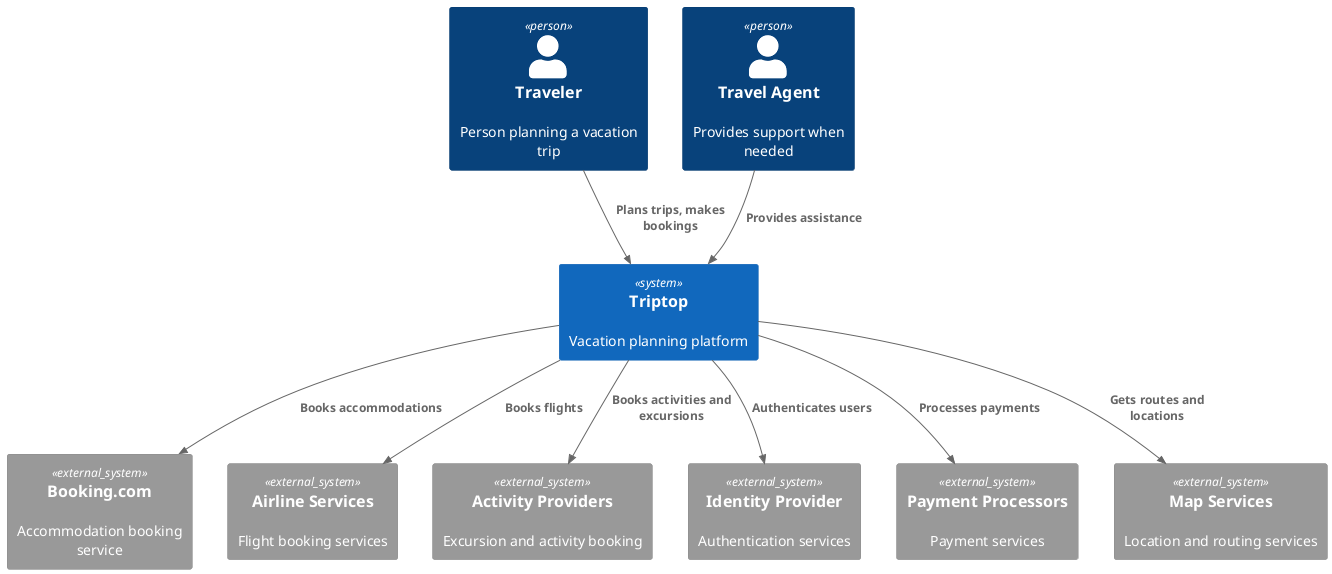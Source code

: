 @startuml
!include <C4/C4_Context.puml>

Person(traveler, "Traveler", "Person planning a vacation trip")
Person(agent, "Travel Agent", "Provides support when needed")

System(triptop, "Triptop", "Vacation planning platform")

System_Ext(booking, "Booking.com", "Accommodation booking service")
System_Ext(airlines, "Airline Services", "Flight booking services")
System_Ext(activities, "Activity Providers", "Excursion and activity booking")
System_Ext(identity, "Identity Provider", "Authentication services")
System_Ext(payment, "Payment Processors", "Payment services")
System_Ext(maps, "Map Services", "Location and routing services")

Rel(traveler, triptop, "Plans trips, makes bookings")
Rel(agent, triptop, "Provides assistance")

Rel(triptop, booking, "Books accommodations")
Rel(triptop, airlines, "Books flights")
Rel(triptop, activities, "Books activities and excursions")
Rel(triptop, identity, "Authenticates users")
Rel(triptop, payment, "Processes payments")
Rel(triptop, maps, "Gets routes and locations")

@enduml
